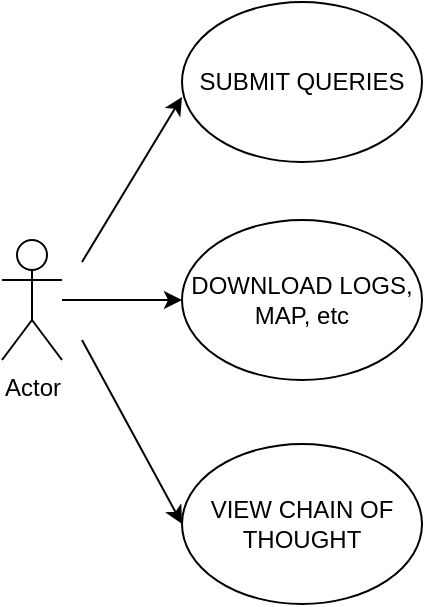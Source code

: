 <mxfile version="27.2.0">
  <diagram name="Page-1" id="iT9jq45ob3nQmzjqpm8d">
    <mxGraphModel dx="1128" dy="542" grid="1" gridSize="10" guides="1" tooltips="1" connect="1" arrows="1" fold="1" page="1" pageScale="1" pageWidth="850" pageHeight="1100" math="0" shadow="0">
      <root>
        <mxCell id="0" />
        <mxCell id="1" parent="0" />
        <mxCell id="vmNGoQQQBREOA4ybmaaf-1" value="Actor" style="shape=umlActor;verticalLabelPosition=bottom;verticalAlign=top;html=1;outlineConnect=0;" vertex="1" parent="1">
          <mxGeometry x="50" y="210" width="30" height="60" as="geometry" />
        </mxCell>
        <mxCell id="vmNGoQQQBREOA4ybmaaf-2" value="SUBMIT QUERIES" style="ellipse;whiteSpace=wrap;html=1;" vertex="1" parent="1">
          <mxGeometry x="140" y="91" width="120" height="80" as="geometry" />
        </mxCell>
        <mxCell id="vmNGoQQQBREOA4ybmaaf-3" value="VIEW CHAIN OF THOUGHT" style="ellipse;whiteSpace=wrap;html=1;" vertex="1" parent="1">
          <mxGeometry x="140" y="312" width="120" height="80" as="geometry" />
        </mxCell>
        <mxCell id="vmNGoQQQBREOA4ybmaaf-4" value="DOWNLOAD LOGS, MAP, etc" style="ellipse;whiteSpace=wrap;html=1;" vertex="1" parent="1">
          <mxGeometry x="140" y="200" width="120" height="80" as="geometry" />
        </mxCell>
        <mxCell id="vmNGoQQQBREOA4ybmaaf-5" value="" style="endArrow=classic;html=1;rounded=0;" edge="1" parent="1" source="vmNGoQQQBREOA4ybmaaf-1">
          <mxGeometry width="50" height="50" relative="1" as="geometry">
            <mxPoint x="90" y="290" as="sourcePoint" />
            <mxPoint x="140" y="240" as="targetPoint" />
          </mxGeometry>
        </mxCell>
        <mxCell id="vmNGoQQQBREOA4ybmaaf-6" value="" style="endArrow=classic;html=1;rounded=0;entryX=0;entryY=0.5;entryDx=0;entryDy=0;" edge="1" parent="1" target="vmNGoQQQBREOA4ybmaaf-3">
          <mxGeometry width="50" height="50" relative="1" as="geometry">
            <mxPoint x="90" y="260" as="sourcePoint" />
            <mxPoint x="130" y="280" as="targetPoint" />
          </mxGeometry>
        </mxCell>
        <mxCell id="vmNGoQQQBREOA4ybmaaf-7" value="" style="endArrow=classic;html=1;rounded=0;entryX=0;entryY=0.593;entryDx=0;entryDy=0;entryPerimeter=0;" edge="1" parent="1" target="vmNGoQQQBREOA4ybmaaf-2">
          <mxGeometry width="50" height="50" relative="1" as="geometry">
            <mxPoint x="90" y="221" as="sourcePoint" />
            <mxPoint x="140" y="171" as="targetPoint" />
          </mxGeometry>
        </mxCell>
      </root>
    </mxGraphModel>
  </diagram>
</mxfile>
